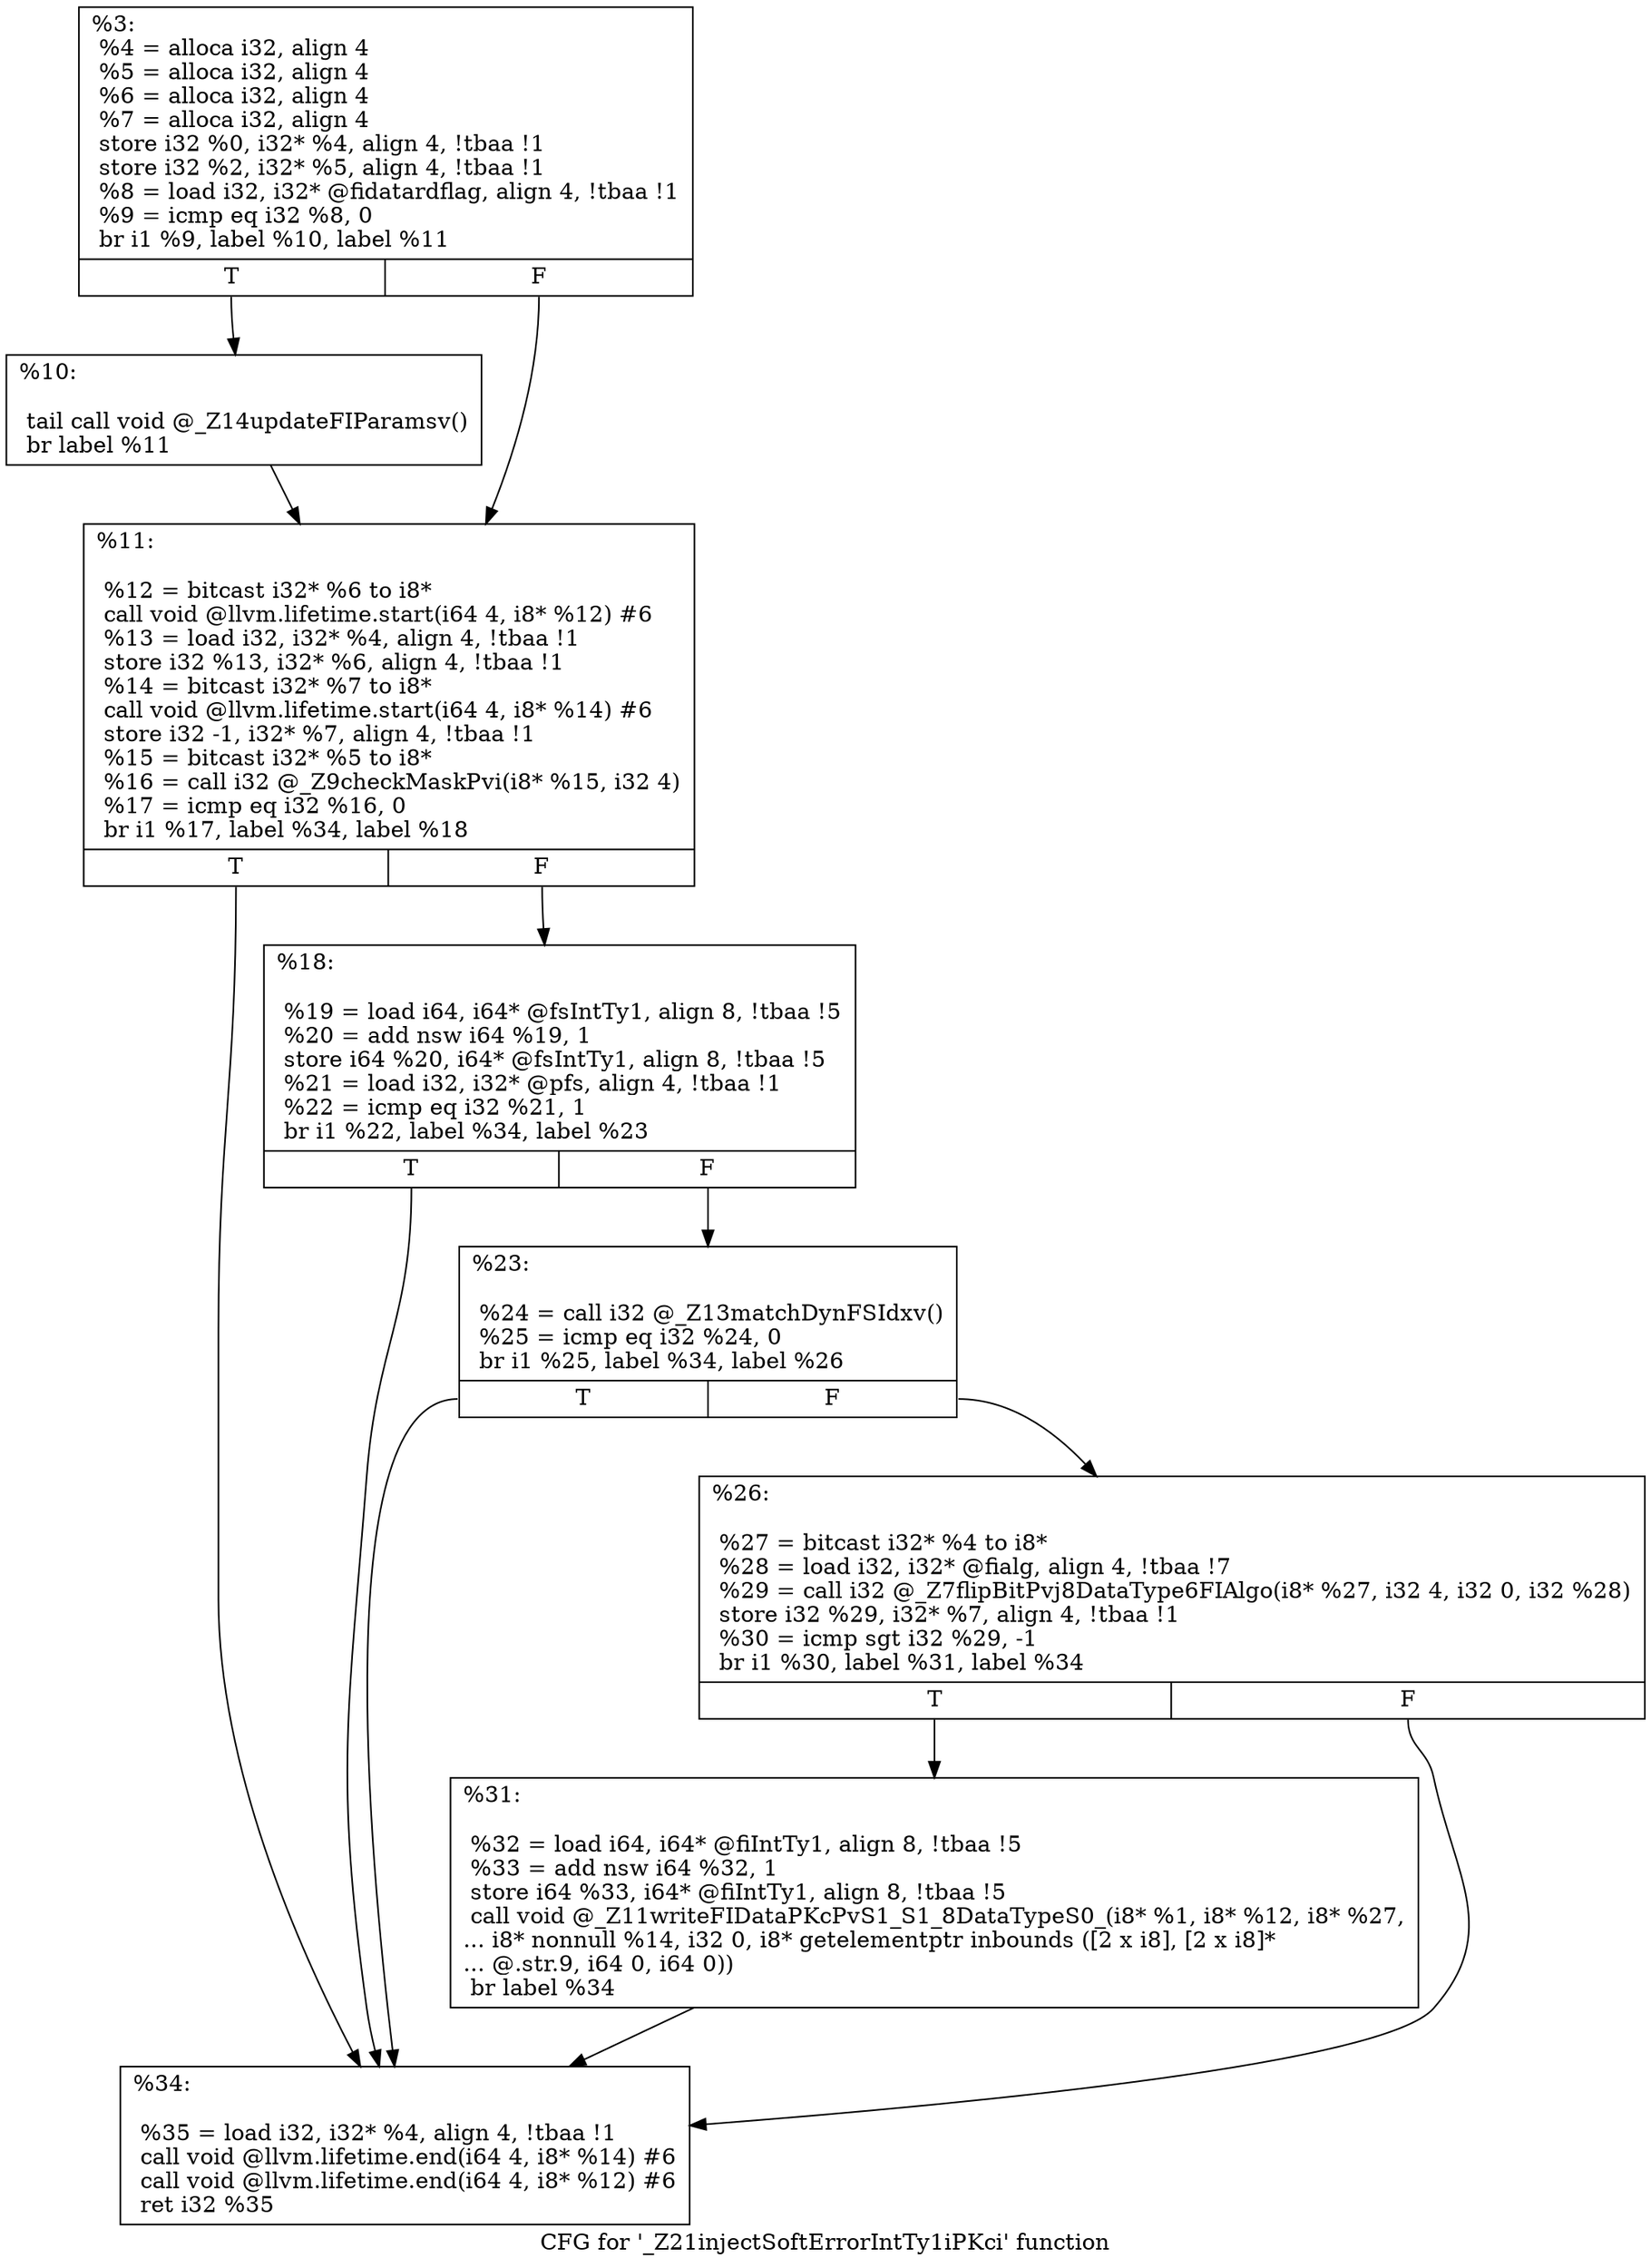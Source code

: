 digraph "CFG for '_Z21injectSoftErrorIntTy1iPKci' function" {
	label="CFG for '_Z21injectSoftErrorIntTy1iPKci' function";

	Node0x3147060 [shape=record,label="{%3:\l  %4 = alloca i32, align 4\l  %5 = alloca i32, align 4\l  %6 = alloca i32, align 4\l  %7 = alloca i32, align 4\l  store i32 %0, i32* %4, align 4, !tbaa !1\l  store i32 %2, i32* %5, align 4, !tbaa !1\l  %8 = load i32, i32* @fidatardflag, align 4, !tbaa !1\l  %9 = icmp eq i32 %8, 0\l  br i1 %9, label %10, label %11\l|{<s0>T|<s1>F}}"];
	Node0x3147060:s0 -> Node0x31470b0;
	Node0x3147060:s1 -> Node0x3147100;
	Node0x31470b0 [shape=record,label="{%10:\l\l  tail call void @_Z14updateFIParamsv()\l  br label %11\l}"];
	Node0x31470b0 -> Node0x3147100;
	Node0x3147100 [shape=record,label="{%11:\l\l  %12 = bitcast i32* %6 to i8*\l  call void @llvm.lifetime.start(i64 4, i8* %12) #6\l  %13 = load i32, i32* %4, align 4, !tbaa !1\l  store i32 %13, i32* %6, align 4, !tbaa !1\l  %14 = bitcast i32* %7 to i8*\l  call void @llvm.lifetime.start(i64 4, i8* %14) #6\l  store i32 -1, i32* %7, align 4, !tbaa !1\l  %15 = bitcast i32* %5 to i8*\l  %16 = call i32 @_Z9checkMaskPvi(i8* %15, i32 4)\l  %17 = icmp eq i32 %16, 0\l  br i1 %17, label %34, label %18\l|{<s0>T|<s1>F}}"];
	Node0x3147100:s0 -> Node0x3147290;
	Node0x3147100:s1 -> Node0x3147150;
	Node0x3147150 [shape=record,label="{%18:\l\l  %19 = load i64, i64* @fsIntTy1, align 8, !tbaa !5\l  %20 = add nsw i64 %19, 1\l  store i64 %20, i64* @fsIntTy1, align 8, !tbaa !5\l  %21 = load i32, i32* @pfs, align 4, !tbaa !1\l  %22 = icmp eq i32 %21, 1\l  br i1 %22, label %34, label %23\l|{<s0>T|<s1>F}}"];
	Node0x3147150:s0 -> Node0x3147290;
	Node0x3147150:s1 -> Node0x31471a0;
	Node0x31471a0 [shape=record,label="{%23:\l\l  %24 = call i32 @_Z13matchDynFSIdxv()\l  %25 = icmp eq i32 %24, 0\l  br i1 %25, label %34, label %26\l|{<s0>T|<s1>F}}"];
	Node0x31471a0:s0 -> Node0x3147290;
	Node0x31471a0:s1 -> Node0x31471f0;
	Node0x31471f0 [shape=record,label="{%26:\l\l  %27 = bitcast i32* %4 to i8*\l  %28 = load i32, i32* @fialg, align 4, !tbaa !7\l  %29 = call i32 @_Z7flipBitPvj8DataType6FIAlgo(i8* %27, i32 4, i32 0, i32 %28)\l  store i32 %29, i32* %7, align 4, !tbaa !1\l  %30 = icmp sgt i32 %29, -1\l  br i1 %30, label %31, label %34\l|{<s0>T|<s1>F}}"];
	Node0x31471f0:s0 -> Node0x3147240;
	Node0x31471f0:s1 -> Node0x3147290;
	Node0x3147240 [shape=record,label="{%31:\l\l  %32 = load i64, i64* @fiIntTy1, align 8, !tbaa !5\l  %33 = add nsw i64 %32, 1\l  store i64 %33, i64* @fiIntTy1, align 8, !tbaa !5\l  call void @_Z11writeFIDataPKcPvS1_S1_8DataTypeS0_(i8* %1, i8* %12, i8* %27,\l... i8* nonnull %14, i32 0, i8* getelementptr inbounds ([2 x i8], [2 x i8]*\l... @.str.9, i64 0, i64 0))\l  br label %34\l}"];
	Node0x3147240 -> Node0x3147290;
	Node0x3147290 [shape=record,label="{%34:\l\l  %35 = load i32, i32* %4, align 4, !tbaa !1\l  call void @llvm.lifetime.end(i64 4, i8* %14) #6\l  call void @llvm.lifetime.end(i64 4, i8* %12) #6\l  ret i32 %35\l}"];
}
